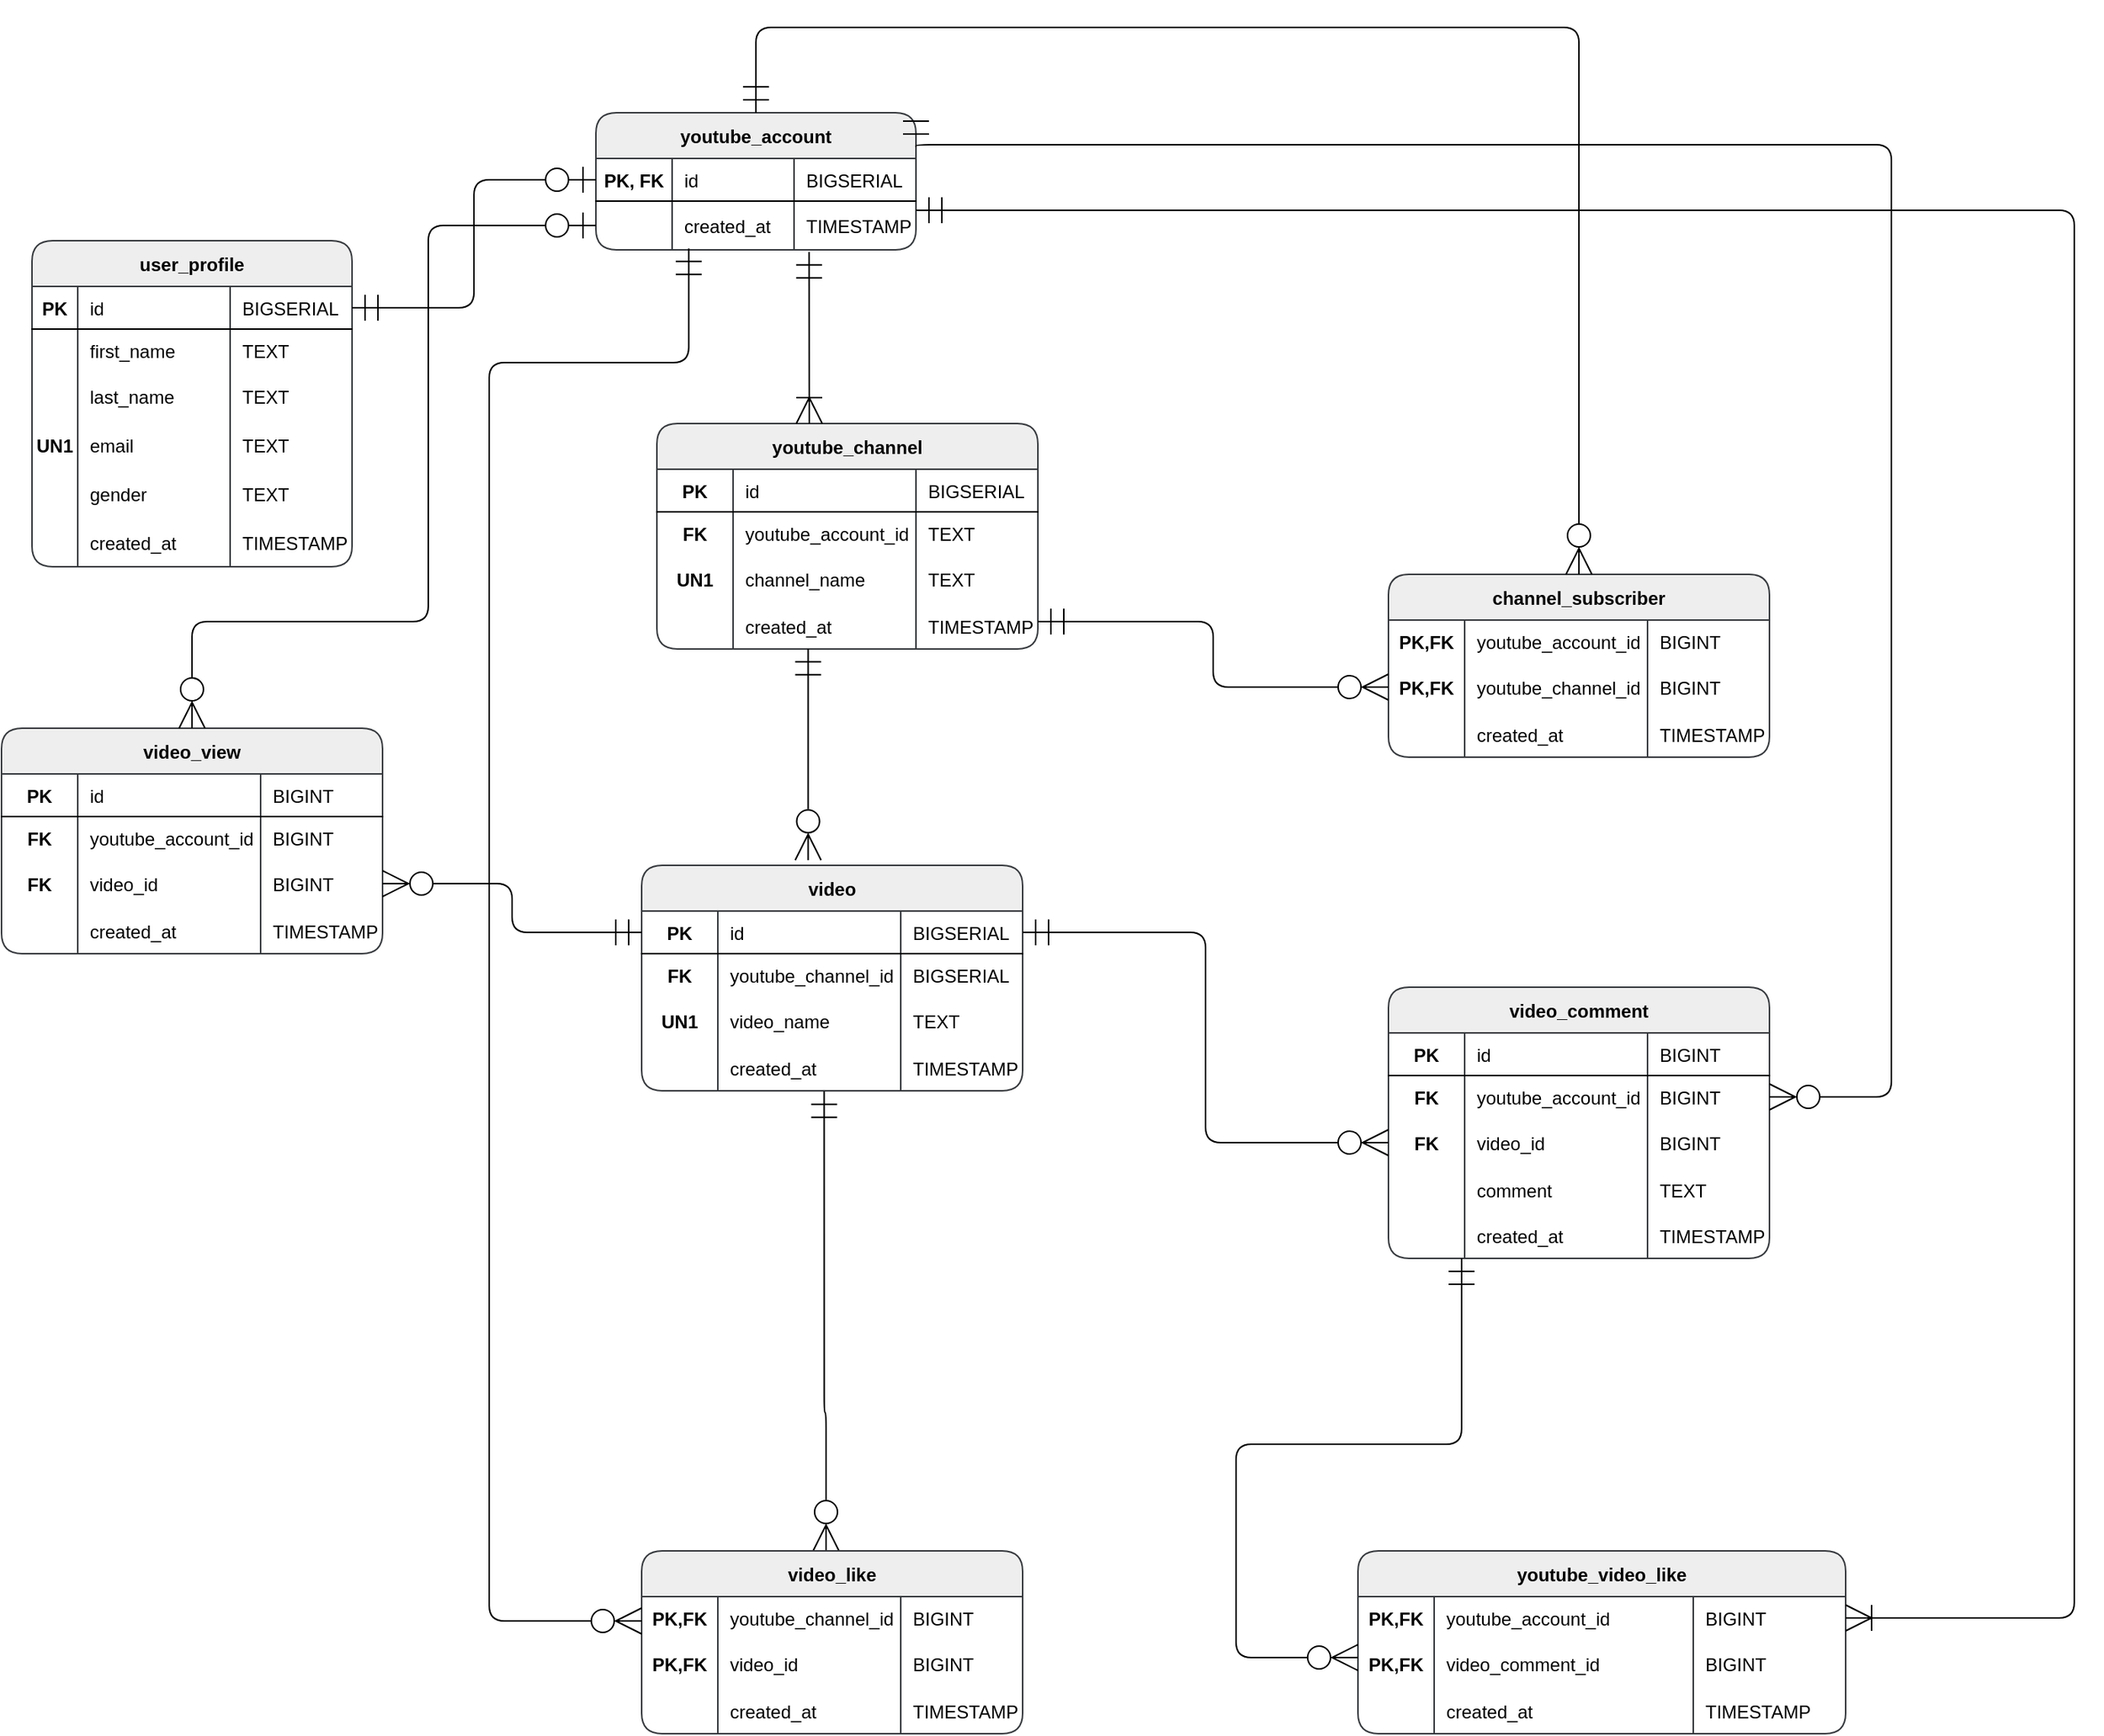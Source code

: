 <mxfile version="20.5.3" type="github">
  <diagram id="-AhTFXiwVNk4hzFyMYtp" name="Page-1">
    <mxGraphModel dx="1020" dy="567" grid="0" gridSize="10" guides="1" tooltips="1" connect="1" arrows="1" fold="1" page="1" pageScale="1" pageWidth="2000" pageHeight="2000" math="0" shadow="0">
      <root>
        <mxCell id="0" />
        <mxCell id="1" parent="0" />
        <mxCell id="xQEpdQuimWYe1z7LgiUK-31" value="user_profile" style="shape=table;startSize=30;container=1;collapsible=1;childLayout=tableLayout;fixedRows=1;rowLines=0;fontStyle=1;align=center;resizeLast=1;fillColor=#eeeeee;strokeColor=#36393d;rounded=1;" parent="1" vertex="1">
          <mxGeometry x="60" y="270" width="210" height="214" as="geometry">
            <mxRectangle x="280" y="300" width="70" height="30" as="alternateBounds" />
          </mxGeometry>
        </mxCell>
        <mxCell id="xQEpdQuimWYe1z7LgiUK-32" value="" style="shape=tableRow;horizontal=0;startSize=0;swimlaneHead=0;swimlaneBody=0;fillColor=none;collapsible=0;dropTarget=0;points=[[0,0.5],[1,0.5]];portConstraint=eastwest;top=0;left=0;right=0;bottom=1;" parent="xQEpdQuimWYe1z7LgiUK-31" vertex="1">
          <mxGeometry y="30" width="210" height="28" as="geometry" />
        </mxCell>
        <mxCell id="xQEpdQuimWYe1z7LgiUK-33" value="PK" style="shape=partialRectangle;connectable=0;fillColor=none;top=0;left=0;bottom=0;right=0;fontStyle=1;overflow=hidden;" parent="xQEpdQuimWYe1z7LgiUK-32" vertex="1">
          <mxGeometry width="30" height="28" as="geometry">
            <mxRectangle width="30" height="28" as="alternateBounds" />
          </mxGeometry>
        </mxCell>
        <mxCell id="xQEpdQuimWYe1z7LgiUK-34" value="id" style="shape=partialRectangle;connectable=0;fillColor=none;top=0;left=0;bottom=0;right=0;align=left;spacingLeft=6;fontStyle=0;overflow=hidden;" parent="xQEpdQuimWYe1z7LgiUK-32" vertex="1">
          <mxGeometry x="30" width="100" height="28" as="geometry">
            <mxRectangle width="100" height="28" as="alternateBounds" />
          </mxGeometry>
        </mxCell>
        <mxCell id="xQEpdQuimWYe1z7LgiUK-35" value="BIGSERIAL" style="shape=partialRectangle;connectable=0;fillColor=none;top=0;left=0;bottom=0;right=0;align=left;spacingLeft=6;fontStyle=0;overflow=hidden;" parent="xQEpdQuimWYe1z7LgiUK-32" vertex="1">
          <mxGeometry x="130" width="80" height="28" as="geometry">
            <mxRectangle width="80" height="28" as="alternateBounds" />
          </mxGeometry>
        </mxCell>
        <mxCell id="xQEpdQuimWYe1z7LgiUK-36" value="" style="shape=tableRow;horizontal=0;startSize=0;swimlaneHead=0;swimlaneBody=0;fillColor=none;collapsible=0;dropTarget=0;points=[[0,0.5],[1,0.5]];portConstraint=eastwest;top=0;left=0;right=0;bottom=0;" parent="xQEpdQuimWYe1z7LgiUK-31" vertex="1">
          <mxGeometry y="58" width="210" height="28" as="geometry" />
        </mxCell>
        <mxCell id="xQEpdQuimWYe1z7LgiUK-37" value="" style="shape=partialRectangle;connectable=0;fillColor=none;top=0;left=0;bottom=0;right=0;editable=1;overflow=hidden;" parent="xQEpdQuimWYe1z7LgiUK-36" vertex="1">
          <mxGeometry width="30" height="28" as="geometry">
            <mxRectangle width="30" height="28" as="alternateBounds" />
          </mxGeometry>
        </mxCell>
        <mxCell id="xQEpdQuimWYe1z7LgiUK-38" value="first_name" style="shape=partialRectangle;connectable=0;fillColor=none;top=0;left=0;bottom=0;right=0;align=left;spacingLeft=6;overflow=hidden;" parent="xQEpdQuimWYe1z7LgiUK-36" vertex="1">
          <mxGeometry x="30" width="100" height="28" as="geometry">
            <mxRectangle width="100" height="28" as="alternateBounds" />
          </mxGeometry>
        </mxCell>
        <mxCell id="xQEpdQuimWYe1z7LgiUK-39" value="TEXT" style="shape=partialRectangle;connectable=0;fillColor=none;top=0;left=0;bottom=0;right=0;align=left;spacingLeft=6;overflow=hidden;" parent="xQEpdQuimWYe1z7LgiUK-36" vertex="1">
          <mxGeometry x="130" width="80" height="28" as="geometry">
            <mxRectangle width="80" height="28" as="alternateBounds" />
          </mxGeometry>
        </mxCell>
        <mxCell id="xQEpdQuimWYe1z7LgiUK-40" value="" style="shape=tableRow;horizontal=0;startSize=0;swimlaneHead=0;swimlaneBody=0;fillColor=none;collapsible=0;dropTarget=0;points=[[0,0.5],[1,0.5]];portConstraint=eastwest;top=0;left=0;right=0;bottom=0;" parent="xQEpdQuimWYe1z7LgiUK-31" vertex="1">
          <mxGeometry y="86" width="210" height="32" as="geometry" />
        </mxCell>
        <mxCell id="xQEpdQuimWYe1z7LgiUK-41" value="" style="shape=partialRectangle;connectable=0;fillColor=none;top=0;left=0;bottom=0;right=0;editable=1;overflow=hidden;" parent="xQEpdQuimWYe1z7LgiUK-40" vertex="1">
          <mxGeometry width="30" height="32" as="geometry">
            <mxRectangle width="30" height="32" as="alternateBounds" />
          </mxGeometry>
        </mxCell>
        <mxCell id="xQEpdQuimWYe1z7LgiUK-42" value="last_name" style="shape=partialRectangle;connectable=0;fillColor=none;top=0;left=0;bottom=0;right=0;align=left;spacingLeft=6;overflow=hidden;" parent="xQEpdQuimWYe1z7LgiUK-40" vertex="1">
          <mxGeometry x="30" width="100" height="32" as="geometry">
            <mxRectangle width="100" height="32" as="alternateBounds" />
          </mxGeometry>
        </mxCell>
        <mxCell id="xQEpdQuimWYe1z7LgiUK-43" value="TEXT" style="shape=partialRectangle;connectable=0;fillColor=none;top=0;left=0;bottom=0;right=0;align=left;spacingLeft=6;overflow=hidden;" parent="xQEpdQuimWYe1z7LgiUK-40" vertex="1">
          <mxGeometry x="130" width="80" height="32" as="geometry">
            <mxRectangle width="80" height="32" as="alternateBounds" />
          </mxGeometry>
        </mxCell>
        <mxCell id="xQEpdQuimWYe1z7LgiUK-52" style="shape=tableRow;horizontal=0;startSize=0;swimlaneHead=0;swimlaneBody=0;fillColor=none;collapsible=0;dropTarget=0;points=[[0,0.5],[1,0.5]];portConstraint=eastwest;top=0;left=0;right=0;bottom=0;" parent="xQEpdQuimWYe1z7LgiUK-31" vertex="1">
          <mxGeometry y="118" width="210" height="32" as="geometry" />
        </mxCell>
        <mxCell id="xQEpdQuimWYe1z7LgiUK-53" value="UN1" style="shape=partialRectangle;connectable=0;fillColor=none;top=0;left=0;bottom=0;right=0;editable=1;overflow=hidden;fontStyle=1" parent="xQEpdQuimWYe1z7LgiUK-52" vertex="1">
          <mxGeometry width="30" height="32" as="geometry">
            <mxRectangle width="30" height="32" as="alternateBounds" />
          </mxGeometry>
        </mxCell>
        <mxCell id="xQEpdQuimWYe1z7LgiUK-54" value="email" style="shape=partialRectangle;connectable=0;fillColor=none;top=0;left=0;bottom=0;right=0;align=left;spacingLeft=6;overflow=hidden;" parent="xQEpdQuimWYe1z7LgiUK-52" vertex="1">
          <mxGeometry x="30" width="100" height="32" as="geometry">
            <mxRectangle width="100" height="32" as="alternateBounds" />
          </mxGeometry>
        </mxCell>
        <mxCell id="xQEpdQuimWYe1z7LgiUK-55" value="TEXT" style="shape=partialRectangle;connectable=0;fillColor=none;top=0;left=0;bottom=0;right=0;align=left;spacingLeft=6;overflow=hidden;" parent="xQEpdQuimWYe1z7LgiUK-52" vertex="1">
          <mxGeometry x="130" width="80" height="32" as="geometry">
            <mxRectangle width="80" height="32" as="alternateBounds" />
          </mxGeometry>
        </mxCell>
        <mxCell id="xQEpdQuimWYe1z7LgiUK-56" style="shape=tableRow;horizontal=0;startSize=0;swimlaneHead=0;swimlaneBody=0;fillColor=none;collapsible=0;dropTarget=0;points=[[0,0.5],[1,0.5]];portConstraint=eastwest;top=0;left=0;right=0;bottom=0;" parent="xQEpdQuimWYe1z7LgiUK-31" vertex="1">
          <mxGeometry y="150" width="210" height="32" as="geometry" />
        </mxCell>
        <mxCell id="xQEpdQuimWYe1z7LgiUK-57" style="shape=partialRectangle;connectable=0;fillColor=none;top=0;left=0;bottom=0;right=0;editable=1;overflow=hidden;fontStyle=1" parent="xQEpdQuimWYe1z7LgiUK-56" vertex="1">
          <mxGeometry width="30" height="32" as="geometry">
            <mxRectangle width="30" height="32" as="alternateBounds" />
          </mxGeometry>
        </mxCell>
        <mxCell id="xQEpdQuimWYe1z7LgiUK-58" value="gender" style="shape=partialRectangle;connectable=0;fillColor=none;top=0;left=0;bottom=0;right=0;align=left;spacingLeft=6;overflow=hidden;" parent="xQEpdQuimWYe1z7LgiUK-56" vertex="1">
          <mxGeometry x="30" width="100" height="32" as="geometry">
            <mxRectangle width="100" height="32" as="alternateBounds" />
          </mxGeometry>
        </mxCell>
        <mxCell id="xQEpdQuimWYe1z7LgiUK-59" value="TEXT" style="shape=partialRectangle;connectable=0;fillColor=none;top=0;left=0;bottom=0;right=0;align=left;spacingLeft=6;overflow=hidden;" parent="xQEpdQuimWYe1z7LgiUK-56" vertex="1">
          <mxGeometry x="130" width="80" height="32" as="geometry">
            <mxRectangle width="80" height="32" as="alternateBounds" />
          </mxGeometry>
        </mxCell>
        <mxCell id="xQEpdQuimWYe1z7LgiUK-60" style="shape=tableRow;horizontal=0;startSize=0;swimlaneHead=0;swimlaneBody=0;fillColor=none;collapsible=0;dropTarget=0;points=[[0,0.5],[1,0.5]];portConstraint=eastwest;top=0;left=0;right=0;bottom=0;" parent="xQEpdQuimWYe1z7LgiUK-31" vertex="1">
          <mxGeometry y="182" width="210" height="32" as="geometry" />
        </mxCell>
        <mxCell id="xQEpdQuimWYe1z7LgiUK-61" style="shape=partialRectangle;connectable=0;fillColor=none;top=0;left=0;bottom=0;right=0;editable=1;overflow=hidden;fontStyle=1" parent="xQEpdQuimWYe1z7LgiUK-60" vertex="1">
          <mxGeometry width="30" height="32" as="geometry">
            <mxRectangle width="30" height="32" as="alternateBounds" />
          </mxGeometry>
        </mxCell>
        <mxCell id="xQEpdQuimWYe1z7LgiUK-62" value="created_at" style="shape=partialRectangle;connectable=0;fillColor=none;top=0;left=0;bottom=0;right=0;align=left;spacingLeft=6;overflow=hidden;" parent="xQEpdQuimWYe1z7LgiUK-60" vertex="1">
          <mxGeometry x="30" width="100" height="32" as="geometry">
            <mxRectangle width="100" height="32" as="alternateBounds" />
          </mxGeometry>
        </mxCell>
        <mxCell id="xQEpdQuimWYe1z7LgiUK-63" value="TIMESTAMP" style="shape=partialRectangle;connectable=0;fillColor=none;top=0;left=0;bottom=0;right=0;align=left;spacingLeft=6;overflow=hidden;" parent="xQEpdQuimWYe1z7LgiUK-60" vertex="1">
          <mxGeometry x="130" width="80" height="32" as="geometry">
            <mxRectangle width="80" height="32" as="alternateBounds" />
          </mxGeometry>
        </mxCell>
        <mxCell id="xQEpdQuimWYe1z7LgiUK-89" value="youtube_account" style="shape=table;startSize=30;container=1;collapsible=1;childLayout=tableLayout;fixedRows=1;rowLines=0;fontStyle=1;align=center;resizeLast=1;fillColor=#eeeeee;strokeColor=#36393d;rounded=1;" parent="1" vertex="1">
          <mxGeometry x="430" y="186" width="210" height="90" as="geometry">
            <mxRectangle x="280" y="300" width="70" height="30" as="alternateBounds" />
          </mxGeometry>
        </mxCell>
        <mxCell id="xQEpdQuimWYe1z7LgiUK-90" value="" style="shape=tableRow;horizontal=0;startSize=0;swimlaneHead=0;swimlaneBody=0;fillColor=none;collapsible=0;dropTarget=0;points=[[0,0.5],[1,0.5]];portConstraint=eastwest;top=0;left=0;right=0;bottom=1;" parent="xQEpdQuimWYe1z7LgiUK-89" vertex="1">
          <mxGeometry y="30" width="210" height="28" as="geometry" />
        </mxCell>
        <mxCell id="xQEpdQuimWYe1z7LgiUK-91" value="PK, FK" style="shape=partialRectangle;connectable=0;fillColor=none;top=0;left=0;bottom=0;right=0;fontStyle=1;overflow=hidden;" parent="xQEpdQuimWYe1z7LgiUK-90" vertex="1">
          <mxGeometry width="50" height="28" as="geometry">
            <mxRectangle width="50" height="28" as="alternateBounds" />
          </mxGeometry>
        </mxCell>
        <mxCell id="xQEpdQuimWYe1z7LgiUK-92" value="id" style="shape=partialRectangle;connectable=0;fillColor=none;top=0;left=0;bottom=0;right=0;align=left;spacingLeft=6;fontStyle=0;overflow=hidden;" parent="xQEpdQuimWYe1z7LgiUK-90" vertex="1">
          <mxGeometry x="50" width="80" height="28" as="geometry">
            <mxRectangle width="80" height="28" as="alternateBounds" />
          </mxGeometry>
        </mxCell>
        <mxCell id="xQEpdQuimWYe1z7LgiUK-93" value="BIGSERIAL" style="shape=partialRectangle;connectable=0;fillColor=none;top=0;left=0;bottom=0;right=0;align=left;spacingLeft=6;fontStyle=0;overflow=hidden;" parent="xQEpdQuimWYe1z7LgiUK-90" vertex="1">
          <mxGeometry x="130" width="80" height="28" as="geometry">
            <mxRectangle width="80" height="28" as="alternateBounds" />
          </mxGeometry>
        </mxCell>
        <mxCell id="xQEpdQuimWYe1z7LgiUK-110" style="shape=tableRow;horizontal=0;startSize=0;swimlaneHead=0;swimlaneBody=0;fillColor=none;collapsible=0;dropTarget=0;points=[[0,0.5],[1,0.5]];portConstraint=eastwest;top=0;left=0;right=0;bottom=0;" parent="xQEpdQuimWYe1z7LgiUK-89" vertex="1">
          <mxGeometry y="58" width="210" height="32" as="geometry" />
        </mxCell>
        <mxCell id="xQEpdQuimWYe1z7LgiUK-111" style="shape=partialRectangle;connectable=0;fillColor=none;top=0;left=0;bottom=0;right=0;editable=1;overflow=hidden;fontStyle=1" parent="xQEpdQuimWYe1z7LgiUK-110" vertex="1">
          <mxGeometry width="50" height="32" as="geometry">
            <mxRectangle width="50" height="32" as="alternateBounds" />
          </mxGeometry>
        </mxCell>
        <mxCell id="xQEpdQuimWYe1z7LgiUK-112" value="created_at" style="shape=partialRectangle;connectable=0;fillColor=none;top=0;left=0;bottom=0;right=0;align=left;spacingLeft=6;overflow=hidden;" parent="xQEpdQuimWYe1z7LgiUK-110" vertex="1">
          <mxGeometry x="50" width="80" height="32" as="geometry">
            <mxRectangle width="80" height="32" as="alternateBounds" />
          </mxGeometry>
        </mxCell>
        <mxCell id="xQEpdQuimWYe1z7LgiUK-113" value="TIMESTAMP" style="shape=partialRectangle;connectable=0;fillColor=none;top=0;left=0;bottom=0;right=0;align=left;spacingLeft=6;overflow=hidden;" parent="xQEpdQuimWYe1z7LgiUK-110" vertex="1">
          <mxGeometry x="130" width="80" height="32" as="geometry">
            <mxRectangle width="80" height="32" as="alternateBounds" />
          </mxGeometry>
        </mxCell>
        <mxCell id="xQEpdQuimWYe1z7LgiUK-115" value="" style="edgeStyle=elbowEdgeStyle;fontSize=12;html=1;endArrow=ERzeroToOne;startArrow=ERmandOne;exitX=1;exitY=0.5;exitDx=0;exitDy=0;entryX=0;entryY=0.5;entryDx=0;entryDy=0;strokeWidth=1;rounded=1;endSize=15;startSize=15;" parent="1" source="xQEpdQuimWYe1z7LgiUK-32" target="xQEpdQuimWYe1z7LgiUK-90" edge="1">
          <mxGeometry width="100" height="100" relative="1" as="geometry">
            <mxPoint x="370" y="470" as="sourcePoint" />
            <mxPoint x="470" y="370" as="targetPoint" />
          </mxGeometry>
        </mxCell>
        <mxCell id="xQEpdQuimWYe1z7LgiUK-116" value="youtube_channel" style="shape=table;startSize=30;container=1;collapsible=1;childLayout=tableLayout;fixedRows=1;rowLines=0;fontStyle=1;align=center;resizeLast=1;fillColor=#eeeeee;strokeColor=#36393d;rounded=1;" parent="1" vertex="1">
          <mxGeometry x="470" y="390" width="250" height="148" as="geometry">
            <mxRectangle x="280" y="300" width="70" height="30" as="alternateBounds" />
          </mxGeometry>
        </mxCell>
        <mxCell id="xQEpdQuimWYe1z7LgiUK-117" value="" style="shape=tableRow;horizontal=0;startSize=0;swimlaneHead=0;swimlaneBody=0;fillColor=none;collapsible=0;dropTarget=0;points=[[0,0.5],[1,0.5]];portConstraint=eastwest;top=0;left=0;right=0;bottom=1;" parent="xQEpdQuimWYe1z7LgiUK-116" vertex="1">
          <mxGeometry y="30" width="250" height="28" as="geometry" />
        </mxCell>
        <mxCell id="xQEpdQuimWYe1z7LgiUK-118" value="PK" style="shape=partialRectangle;connectable=0;fillColor=none;top=0;left=0;bottom=0;right=0;fontStyle=1;overflow=hidden;" parent="xQEpdQuimWYe1z7LgiUK-117" vertex="1">
          <mxGeometry width="50" height="28" as="geometry">
            <mxRectangle width="50" height="28" as="alternateBounds" />
          </mxGeometry>
        </mxCell>
        <mxCell id="xQEpdQuimWYe1z7LgiUK-119" value="id" style="shape=partialRectangle;connectable=0;fillColor=none;top=0;left=0;bottom=0;right=0;align=left;spacingLeft=6;fontStyle=0;overflow=hidden;" parent="xQEpdQuimWYe1z7LgiUK-117" vertex="1">
          <mxGeometry x="50" width="120" height="28" as="geometry">
            <mxRectangle width="120" height="28" as="alternateBounds" />
          </mxGeometry>
        </mxCell>
        <mxCell id="xQEpdQuimWYe1z7LgiUK-120" value="BIGSERIAL" style="shape=partialRectangle;connectable=0;fillColor=none;top=0;left=0;bottom=0;right=0;align=left;spacingLeft=6;fontStyle=0;overflow=hidden;" parent="xQEpdQuimWYe1z7LgiUK-117" vertex="1">
          <mxGeometry x="170" width="80" height="28" as="geometry">
            <mxRectangle width="80" height="28" as="alternateBounds" />
          </mxGeometry>
        </mxCell>
        <mxCell id="xQEpdQuimWYe1z7LgiUK-121" value="" style="shape=tableRow;horizontal=0;startSize=0;swimlaneHead=0;swimlaneBody=0;fillColor=none;collapsible=0;dropTarget=0;points=[[0,0.5],[1,0.5]];portConstraint=eastwest;top=0;left=0;right=0;bottom=0;" parent="xQEpdQuimWYe1z7LgiUK-116" vertex="1">
          <mxGeometry y="58" width="250" height="28" as="geometry" />
        </mxCell>
        <mxCell id="xQEpdQuimWYe1z7LgiUK-122" value="FK" style="shape=partialRectangle;connectable=0;fillColor=none;top=0;left=0;bottom=0;right=0;editable=1;overflow=hidden;fontStyle=1" parent="xQEpdQuimWYe1z7LgiUK-121" vertex="1">
          <mxGeometry width="50" height="28" as="geometry">
            <mxRectangle width="50" height="28" as="alternateBounds" />
          </mxGeometry>
        </mxCell>
        <mxCell id="xQEpdQuimWYe1z7LgiUK-123" value="youtube_account_id" style="shape=partialRectangle;connectable=0;fillColor=none;top=0;left=0;bottom=0;right=0;align=left;spacingLeft=6;overflow=hidden;" parent="xQEpdQuimWYe1z7LgiUK-121" vertex="1">
          <mxGeometry x="50" width="120" height="28" as="geometry">
            <mxRectangle width="120" height="28" as="alternateBounds" />
          </mxGeometry>
        </mxCell>
        <mxCell id="xQEpdQuimWYe1z7LgiUK-124" value="TEXT" style="shape=partialRectangle;connectable=0;fillColor=none;top=0;left=0;bottom=0;right=0;align=left;spacingLeft=6;overflow=hidden;" parent="xQEpdQuimWYe1z7LgiUK-121" vertex="1">
          <mxGeometry x="170" width="80" height="28" as="geometry">
            <mxRectangle width="80" height="28" as="alternateBounds" />
          </mxGeometry>
        </mxCell>
        <mxCell id="xQEpdQuimWYe1z7LgiUK-125" value="" style="shape=tableRow;horizontal=0;startSize=0;swimlaneHead=0;swimlaneBody=0;fillColor=none;collapsible=0;dropTarget=0;points=[[0,0.5],[1,0.5]];portConstraint=eastwest;top=0;left=0;right=0;bottom=0;" parent="xQEpdQuimWYe1z7LgiUK-116" vertex="1">
          <mxGeometry y="86" width="250" height="32" as="geometry" />
        </mxCell>
        <mxCell id="xQEpdQuimWYe1z7LgiUK-126" value="UN1" style="shape=partialRectangle;connectable=0;fillColor=none;top=0;left=0;bottom=0;right=0;editable=1;overflow=hidden;fontStyle=1" parent="xQEpdQuimWYe1z7LgiUK-125" vertex="1">
          <mxGeometry width="50" height="32" as="geometry">
            <mxRectangle width="50" height="32" as="alternateBounds" />
          </mxGeometry>
        </mxCell>
        <mxCell id="xQEpdQuimWYe1z7LgiUK-127" value="channel_name" style="shape=partialRectangle;connectable=0;fillColor=none;top=0;left=0;bottom=0;right=0;align=left;spacingLeft=6;overflow=hidden;" parent="xQEpdQuimWYe1z7LgiUK-125" vertex="1">
          <mxGeometry x="50" width="120" height="32" as="geometry">
            <mxRectangle width="120" height="32" as="alternateBounds" />
          </mxGeometry>
        </mxCell>
        <mxCell id="xQEpdQuimWYe1z7LgiUK-128" value="TEXT" style="shape=partialRectangle;connectable=0;fillColor=none;top=0;left=0;bottom=0;right=0;align=left;spacingLeft=6;overflow=hidden;" parent="xQEpdQuimWYe1z7LgiUK-125" vertex="1">
          <mxGeometry x="170" width="80" height="32" as="geometry">
            <mxRectangle width="80" height="32" as="alternateBounds" />
          </mxGeometry>
        </mxCell>
        <mxCell id="xQEpdQuimWYe1z7LgiUK-129" style="shape=tableRow;horizontal=0;startSize=0;swimlaneHead=0;swimlaneBody=0;fillColor=none;collapsible=0;dropTarget=0;points=[[0,0.5],[1,0.5]];portConstraint=eastwest;top=0;left=0;right=0;bottom=0;" parent="xQEpdQuimWYe1z7LgiUK-116" vertex="1">
          <mxGeometry y="118" width="250" height="30" as="geometry" />
        </mxCell>
        <mxCell id="xQEpdQuimWYe1z7LgiUK-130" value="" style="shape=partialRectangle;connectable=0;fillColor=none;top=0;left=0;bottom=0;right=0;editable=1;overflow=hidden;fontStyle=1" parent="xQEpdQuimWYe1z7LgiUK-129" vertex="1">
          <mxGeometry width="50" height="30" as="geometry">
            <mxRectangle width="50" height="30" as="alternateBounds" />
          </mxGeometry>
        </mxCell>
        <mxCell id="xQEpdQuimWYe1z7LgiUK-131" value="created_at" style="shape=partialRectangle;connectable=0;fillColor=none;top=0;left=0;bottom=0;right=0;align=left;spacingLeft=6;overflow=hidden;" parent="xQEpdQuimWYe1z7LgiUK-129" vertex="1">
          <mxGeometry x="50" width="120" height="30" as="geometry">
            <mxRectangle width="120" height="30" as="alternateBounds" />
          </mxGeometry>
        </mxCell>
        <mxCell id="xQEpdQuimWYe1z7LgiUK-132" value="TIMESTAMP" style="shape=partialRectangle;connectable=0;fillColor=none;top=0;left=0;bottom=0;right=0;align=left;spacingLeft=6;overflow=hidden;" parent="xQEpdQuimWYe1z7LgiUK-129" vertex="1">
          <mxGeometry x="170" width="80" height="30" as="geometry">
            <mxRectangle width="80" height="30" as="alternateBounds" />
          </mxGeometry>
        </mxCell>
        <mxCell id="xQEpdQuimWYe1z7LgiUK-166" value="" style="edgeStyle=orthogonalEdgeStyle;fontSize=12;html=1;endArrow=ERoneToMany;startArrow=ERmandOne;rounded=1;startSize=15;endSize=15;strokeWidth=1;exitX=0.666;exitY=1.044;exitDx=0;exitDy=0;exitPerimeter=0;entryX=0.4;entryY=0;entryDx=0;entryDy=0;entryPerimeter=0;" parent="1" source="xQEpdQuimWYe1z7LgiUK-110" target="xQEpdQuimWYe1z7LgiUK-116" edge="1">
          <mxGeometry width="100" height="100" relative="1" as="geometry">
            <mxPoint x="570" y="280" as="sourcePoint" />
            <mxPoint x="610" y="360" as="targetPoint" />
            <Array as="points">
              <mxPoint x="570" y="310" />
              <mxPoint x="570" y="310" />
            </Array>
          </mxGeometry>
        </mxCell>
        <mxCell id="xQEpdQuimWYe1z7LgiUK-167" value="channel_subscriber" style="shape=table;startSize=30;container=1;collapsible=1;childLayout=tableLayout;fixedRows=1;rowLines=0;fontStyle=1;align=center;resizeLast=1;fillColor=#eeeeee;strokeColor=#36393D;rounded=1;" parent="1" vertex="1">
          <mxGeometry x="950" y="489" width="250" height="120" as="geometry">
            <mxRectangle x="280" y="300" width="70" height="30" as="alternateBounds" />
          </mxGeometry>
        </mxCell>
        <mxCell id="xQEpdQuimWYe1z7LgiUK-172" value="" style="shape=tableRow;horizontal=0;startSize=0;swimlaneHead=0;swimlaneBody=0;fillColor=none;collapsible=0;dropTarget=0;points=[[0,0.5],[1,0.5]];portConstraint=eastwest;top=0;left=0;right=0;bottom=0;" parent="xQEpdQuimWYe1z7LgiUK-167" vertex="1">
          <mxGeometry y="30" width="250" height="28" as="geometry" />
        </mxCell>
        <mxCell id="xQEpdQuimWYe1z7LgiUK-173" value="PK,FK" style="shape=partialRectangle;connectable=0;fillColor=none;top=0;left=0;bottom=0;right=0;editable=1;overflow=hidden;fontStyle=1" parent="xQEpdQuimWYe1z7LgiUK-172" vertex="1">
          <mxGeometry width="50" height="28" as="geometry">
            <mxRectangle width="50" height="28" as="alternateBounds" />
          </mxGeometry>
        </mxCell>
        <mxCell id="xQEpdQuimWYe1z7LgiUK-174" value="youtube_account_id" style="shape=partialRectangle;connectable=0;fillColor=none;top=0;left=0;bottom=0;right=0;align=left;spacingLeft=6;overflow=hidden;" parent="xQEpdQuimWYe1z7LgiUK-172" vertex="1">
          <mxGeometry x="50" width="120" height="28" as="geometry">
            <mxRectangle width="120" height="28" as="alternateBounds" />
          </mxGeometry>
        </mxCell>
        <mxCell id="xQEpdQuimWYe1z7LgiUK-175" value="BIGINT" style="shape=partialRectangle;connectable=0;fillColor=none;top=0;left=0;bottom=0;right=0;align=left;spacingLeft=6;overflow=hidden;" parent="xQEpdQuimWYe1z7LgiUK-172" vertex="1">
          <mxGeometry x="170" width="80" height="28" as="geometry">
            <mxRectangle width="80" height="28" as="alternateBounds" />
          </mxGeometry>
        </mxCell>
        <mxCell id="xQEpdQuimWYe1z7LgiUK-176" value="" style="shape=tableRow;horizontal=0;startSize=0;swimlaneHead=0;swimlaneBody=0;fillColor=none;collapsible=0;dropTarget=0;points=[[0,0.5],[1,0.5]];portConstraint=eastwest;top=0;left=0;right=0;bottom=0;" parent="xQEpdQuimWYe1z7LgiUK-167" vertex="1">
          <mxGeometry y="58" width="250" height="32" as="geometry" />
        </mxCell>
        <mxCell id="xQEpdQuimWYe1z7LgiUK-177" value="PK,FK" style="shape=partialRectangle;connectable=0;fillColor=none;top=0;left=0;bottom=0;right=0;editable=1;overflow=hidden;fontStyle=1" parent="xQEpdQuimWYe1z7LgiUK-176" vertex="1">
          <mxGeometry width="50" height="32" as="geometry">
            <mxRectangle width="50" height="32" as="alternateBounds" />
          </mxGeometry>
        </mxCell>
        <mxCell id="xQEpdQuimWYe1z7LgiUK-178" value="youtube_channel_id" style="shape=partialRectangle;connectable=0;fillColor=none;top=0;left=0;bottom=0;right=0;align=left;spacingLeft=6;overflow=hidden;" parent="xQEpdQuimWYe1z7LgiUK-176" vertex="1">
          <mxGeometry x="50" width="120" height="32" as="geometry">
            <mxRectangle width="120" height="32" as="alternateBounds" />
          </mxGeometry>
        </mxCell>
        <mxCell id="xQEpdQuimWYe1z7LgiUK-179" value="BIGINT" style="shape=partialRectangle;connectable=0;fillColor=none;top=0;left=0;bottom=0;right=0;align=left;spacingLeft=6;overflow=hidden;" parent="xQEpdQuimWYe1z7LgiUK-176" vertex="1">
          <mxGeometry x="170" width="80" height="32" as="geometry">
            <mxRectangle width="80" height="32" as="alternateBounds" />
          </mxGeometry>
        </mxCell>
        <mxCell id="xQEpdQuimWYe1z7LgiUK-180" style="shape=tableRow;horizontal=0;startSize=0;swimlaneHead=0;swimlaneBody=0;fillColor=none;collapsible=0;dropTarget=0;points=[[0,0.5],[1,0.5]];portConstraint=eastwest;top=0;left=0;right=0;bottom=0;" parent="xQEpdQuimWYe1z7LgiUK-167" vertex="1">
          <mxGeometry y="90" width="250" height="30" as="geometry" />
        </mxCell>
        <mxCell id="xQEpdQuimWYe1z7LgiUK-181" value="" style="shape=partialRectangle;connectable=0;fillColor=none;top=0;left=0;bottom=0;right=0;editable=1;overflow=hidden;fontStyle=1" parent="xQEpdQuimWYe1z7LgiUK-180" vertex="1">
          <mxGeometry width="50" height="30" as="geometry">
            <mxRectangle width="50" height="30" as="alternateBounds" />
          </mxGeometry>
        </mxCell>
        <mxCell id="xQEpdQuimWYe1z7LgiUK-182" value="created_at" style="shape=partialRectangle;connectable=0;fillColor=none;top=0;left=0;bottom=0;right=0;align=left;spacingLeft=6;overflow=hidden;" parent="xQEpdQuimWYe1z7LgiUK-180" vertex="1">
          <mxGeometry x="50" width="120" height="30" as="geometry">
            <mxRectangle width="120" height="30" as="alternateBounds" />
          </mxGeometry>
        </mxCell>
        <mxCell id="xQEpdQuimWYe1z7LgiUK-183" value="TIMESTAMP" style="shape=partialRectangle;connectable=0;fillColor=none;top=0;left=0;bottom=0;right=0;align=left;spacingLeft=6;overflow=hidden;" parent="xQEpdQuimWYe1z7LgiUK-180" vertex="1">
          <mxGeometry x="170" width="80" height="30" as="geometry">
            <mxRectangle width="80" height="30" as="alternateBounds" />
          </mxGeometry>
        </mxCell>
        <mxCell id="xQEpdQuimWYe1z7LgiUK-184" value="" style="edgeStyle=elbowEdgeStyle;fontSize=12;html=1;endArrow=ERzeroToMany;startArrow=ERmandOne;rounded=1;startSize=15;endSize=15;strokeWidth=1;strokeColor=default;flowAnimation=0;noJump=0;deletable=1;cloneable=1;movable=1;metaEdit=0;snapToPoint=0;exitX=0.5;exitY=0;exitDx=0;exitDy=0;endFill=0;" parent="1" source="xQEpdQuimWYe1z7LgiUK-89" target="xQEpdQuimWYe1z7LgiUK-167" edge="1">
          <mxGeometry width="100" height="100" relative="1" as="geometry">
            <mxPoint x="580" y="120" as="sourcePoint" />
            <mxPoint x="1260" y="430" as="targetPoint" />
            <Array as="points">
              <mxPoint x="680" y="130" />
              <mxPoint x="1060" y="300" />
            </Array>
          </mxGeometry>
        </mxCell>
        <mxCell id="xQEpdQuimWYe1z7LgiUK-186" value="" style="edgeStyle=elbowEdgeStyle;fontSize=12;html=1;endArrow=ERzeroToMany;startArrow=ERmandOne;rounded=1;startSize=15;endSize=15;strokeColor=default;strokeWidth=1;entryX=0;entryY=0.5;entryDx=0;entryDy=0;startFill=0;endFill=0;" parent="1" target="xQEpdQuimWYe1z7LgiUK-176" edge="1">
          <mxGeometry width="100" height="100" relative="1" as="geometry">
            <mxPoint x="720" y="520" as="sourcePoint" />
            <mxPoint x="920" y="620" as="targetPoint" />
          </mxGeometry>
        </mxCell>
        <mxCell id="E6eJDUrzSVMhKCiF-ykW-1" value="video" style="shape=table;startSize=30;container=1;collapsible=1;childLayout=tableLayout;fixedRows=1;rowLines=0;fontStyle=1;align=center;resizeLast=1;fillColor=#eeeeee;strokeColor=#36393d;rounded=1;" parent="1" vertex="1">
          <mxGeometry x="460" y="680" width="250" height="148" as="geometry">
            <mxRectangle x="280" y="300" width="70" height="30" as="alternateBounds" />
          </mxGeometry>
        </mxCell>
        <mxCell id="E6eJDUrzSVMhKCiF-ykW-2" value="" style="shape=tableRow;horizontal=0;startSize=0;swimlaneHead=0;swimlaneBody=0;fillColor=none;collapsible=0;dropTarget=0;points=[[0,0.5],[1,0.5]];portConstraint=eastwest;top=0;left=0;right=0;bottom=1;" parent="E6eJDUrzSVMhKCiF-ykW-1" vertex="1">
          <mxGeometry y="30" width="250" height="28" as="geometry" />
        </mxCell>
        <mxCell id="E6eJDUrzSVMhKCiF-ykW-3" value="PK" style="shape=partialRectangle;connectable=0;fillColor=none;top=0;left=0;bottom=0;right=0;fontStyle=1;overflow=hidden;" parent="E6eJDUrzSVMhKCiF-ykW-2" vertex="1">
          <mxGeometry width="50" height="28" as="geometry">
            <mxRectangle width="50" height="28" as="alternateBounds" />
          </mxGeometry>
        </mxCell>
        <mxCell id="E6eJDUrzSVMhKCiF-ykW-4" value="id" style="shape=partialRectangle;connectable=0;fillColor=none;top=0;left=0;bottom=0;right=0;align=left;spacingLeft=6;fontStyle=0;overflow=hidden;" parent="E6eJDUrzSVMhKCiF-ykW-2" vertex="1">
          <mxGeometry x="50" width="120" height="28" as="geometry">
            <mxRectangle width="120" height="28" as="alternateBounds" />
          </mxGeometry>
        </mxCell>
        <mxCell id="E6eJDUrzSVMhKCiF-ykW-5" value="BIGSERIAL" style="shape=partialRectangle;connectable=0;fillColor=none;top=0;left=0;bottom=0;right=0;align=left;spacingLeft=6;fontStyle=0;overflow=hidden;" parent="E6eJDUrzSVMhKCiF-ykW-2" vertex="1">
          <mxGeometry x="170" width="80" height="28" as="geometry">
            <mxRectangle width="80" height="28" as="alternateBounds" />
          </mxGeometry>
        </mxCell>
        <mxCell id="E6eJDUrzSVMhKCiF-ykW-6" value="" style="shape=tableRow;horizontal=0;startSize=0;swimlaneHead=0;swimlaneBody=0;fillColor=none;collapsible=0;dropTarget=0;points=[[0,0.5],[1,0.5]];portConstraint=eastwest;top=0;left=0;right=0;bottom=0;" parent="E6eJDUrzSVMhKCiF-ykW-1" vertex="1">
          <mxGeometry y="58" width="250" height="28" as="geometry" />
        </mxCell>
        <mxCell id="E6eJDUrzSVMhKCiF-ykW-7" value="FK" style="shape=partialRectangle;connectable=0;fillColor=none;top=0;left=0;bottom=0;right=0;editable=1;overflow=hidden;fontStyle=1" parent="E6eJDUrzSVMhKCiF-ykW-6" vertex="1">
          <mxGeometry width="50" height="28" as="geometry">
            <mxRectangle width="50" height="28" as="alternateBounds" />
          </mxGeometry>
        </mxCell>
        <mxCell id="E6eJDUrzSVMhKCiF-ykW-8" value="youtube_channel_id" style="shape=partialRectangle;connectable=0;fillColor=none;top=0;left=0;bottom=0;right=0;align=left;spacingLeft=6;overflow=hidden;" parent="E6eJDUrzSVMhKCiF-ykW-6" vertex="1">
          <mxGeometry x="50" width="120" height="28" as="geometry">
            <mxRectangle width="120" height="28" as="alternateBounds" />
          </mxGeometry>
        </mxCell>
        <mxCell id="E6eJDUrzSVMhKCiF-ykW-9" value="BIGSERIAL" style="shape=partialRectangle;connectable=0;fillColor=none;top=0;left=0;bottom=0;right=0;align=left;spacingLeft=6;overflow=hidden;" parent="E6eJDUrzSVMhKCiF-ykW-6" vertex="1">
          <mxGeometry x="170" width="80" height="28" as="geometry">
            <mxRectangle width="80" height="28" as="alternateBounds" />
          </mxGeometry>
        </mxCell>
        <mxCell id="E6eJDUrzSVMhKCiF-ykW-10" value="" style="shape=tableRow;horizontal=0;startSize=0;swimlaneHead=0;swimlaneBody=0;fillColor=none;collapsible=0;dropTarget=0;points=[[0,0.5],[1,0.5]];portConstraint=eastwest;top=0;left=0;right=0;bottom=0;" parent="E6eJDUrzSVMhKCiF-ykW-1" vertex="1">
          <mxGeometry y="86" width="250" height="32" as="geometry" />
        </mxCell>
        <mxCell id="E6eJDUrzSVMhKCiF-ykW-11" value="UN1" style="shape=partialRectangle;connectable=0;fillColor=none;top=0;left=0;bottom=0;right=0;editable=1;overflow=hidden;fontStyle=1" parent="E6eJDUrzSVMhKCiF-ykW-10" vertex="1">
          <mxGeometry width="50" height="32" as="geometry">
            <mxRectangle width="50" height="32" as="alternateBounds" />
          </mxGeometry>
        </mxCell>
        <mxCell id="E6eJDUrzSVMhKCiF-ykW-12" value="video_name" style="shape=partialRectangle;connectable=0;fillColor=none;top=0;left=0;bottom=0;right=0;align=left;spacingLeft=6;overflow=hidden;" parent="E6eJDUrzSVMhKCiF-ykW-10" vertex="1">
          <mxGeometry x="50" width="120" height="32" as="geometry">
            <mxRectangle width="120" height="32" as="alternateBounds" />
          </mxGeometry>
        </mxCell>
        <mxCell id="E6eJDUrzSVMhKCiF-ykW-13" value="TEXT" style="shape=partialRectangle;connectable=0;fillColor=none;top=0;left=0;bottom=0;right=0;align=left;spacingLeft=6;overflow=hidden;" parent="E6eJDUrzSVMhKCiF-ykW-10" vertex="1">
          <mxGeometry x="170" width="80" height="32" as="geometry">
            <mxRectangle width="80" height="32" as="alternateBounds" />
          </mxGeometry>
        </mxCell>
        <mxCell id="E6eJDUrzSVMhKCiF-ykW-14" style="shape=tableRow;horizontal=0;startSize=0;swimlaneHead=0;swimlaneBody=0;fillColor=none;collapsible=0;dropTarget=0;points=[[0,0.5],[1,0.5]];portConstraint=eastwest;top=0;left=0;right=0;bottom=0;" parent="E6eJDUrzSVMhKCiF-ykW-1" vertex="1">
          <mxGeometry y="118" width="250" height="30" as="geometry" />
        </mxCell>
        <mxCell id="E6eJDUrzSVMhKCiF-ykW-15" value="" style="shape=partialRectangle;connectable=0;fillColor=none;top=0;left=0;bottom=0;right=0;editable=1;overflow=hidden;fontStyle=1" parent="E6eJDUrzSVMhKCiF-ykW-14" vertex="1">
          <mxGeometry width="50" height="30" as="geometry">
            <mxRectangle width="50" height="30" as="alternateBounds" />
          </mxGeometry>
        </mxCell>
        <mxCell id="E6eJDUrzSVMhKCiF-ykW-16" value="created_at" style="shape=partialRectangle;connectable=0;fillColor=none;top=0;left=0;bottom=0;right=0;align=left;spacingLeft=6;overflow=hidden;" parent="E6eJDUrzSVMhKCiF-ykW-14" vertex="1">
          <mxGeometry x="50" width="120" height="30" as="geometry">
            <mxRectangle width="120" height="30" as="alternateBounds" />
          </mxGeometry>
        </mxCell>
        <mxCell id="E6eJDUrzSVMhKCiF-ykW-17" value="TIMESTAMP" style="shape=partialRectangle;connectable=0;fillColor=none;top=0;left=0;bottom=0;right=0;align=left;spacingLeft=6;overflow=hidden;" parent="E6eJDUrzSVMhKCiF-ykW-14" vertex="1">
          <mxGeometry x="170" width="80" height="30" as="geometry">
            <mxRectangle width="80" height="30" as="alternateBounds" />
          </mxGeometry>
        </mxCell>
        <mxCell id="E6eJDUrzSVMhKCiF-ykW-19" value="video_view" style="shape=table;startSize=30;container=1;collapsible=1;childLayout=tableLayout;fixedRows=1;rowLines=0;fontStyle=1;align=center;resizeLast=1;fillColor=#eeeeee;strokeColor=#36393D;rounded=1;" parent="1" vertex="1">
          <mxGeometry x="40" y="590" width="250" height="148" as="geometry">
            <mxRectangle x="280" y="300" width="70" height="30" as="alternateBounds" />
          </mxGeometry>
        </mxCell>
        <mxCell id="E6eJDUrzSVMhKCiF-ykW-117" style="shape=tableRow;horizontal=0;startSize=0;swimlaneHead=0;swimlaneBody=0;fillColor=none;collapsible=0;dropTarget=0;points=[[0,0.5],[1,0.5]];portConstraint=eastwest;top=0;left=0;right=0;bottom=1;strokeColor=#000000;shadow=0;strokeWidth=1;perimeterSpacing=1;separatorColor=#000000;" parent="E6eJDUrzSVMhKCiF-ykW-19" vertex="1">
          <mxGeometry y="30" width="250" height="28" as="geometry" />
        </mxCell>
        <mxCell id="E6eJDUrzSVMhKCiF-ykW-118" value="PK" style="shape=partialRectangle;connectable=0;fillColor=none;top=0;left=0;bottom=0;right=0;editable=1;overflow=hidden;fontStyle=1" parent="E6eJDUrzSVMhKCiF-ykW-117" vertex="1">
          <mxGeometry width="50" height="28" as="geometry">
            <mxRectangle width="50" height="28" as="alternateBounds" />
          </mxGeometry>
        </mxCell>
        <mxCell id="E6eJDUrzSVMhKCiF-ykW-119" value="id" style="shape=partialRectangle;connectable=0;fillColor=none;top=0;left=0;bottom=0;right=0;align=left;spacingLeft=6;overflow=hidden;strokeColor=#000000;" parent="E6eJDUrzSVMhKCiF-ykW-117" vertex="1">
          <mxGeometry x="50" width="120" height="28" as="geometry">
            <mxRectangle width="120" height="28" as="alternateBounds" />
          </mxGeometry>
        </mxCell>
        <mxCell id="E6eJDUrzSVMhKCiF-ykW-120" value="BIGINT" style="shape=partialRectangle;connectable=0;fillColor=none;top=0;left=0;bottom=0;right=0;align=left;spacingLeft=6;overflow=hidden;" parent="E6eJDUrzSVMhKCiF-ykW-117" vertex="1">
          <mxGeometry x="170" width="80" height="28" as="geometry">
            <mxRectangle width="80" height="28" as="alternateBounds" />
          </mxGeometry>
        </mxCell>
        <mxCell id="E6eJDUrzSVMhKCiF-ykW-20" value="" style="shape=tableRow;horizontal=0;startSize=0;swimlaneHead=0;swimlaneBody=0;fillColor=none;collapsible=0;dropTarget=0;points=[[0,0.5],[1,0.5]];portConstraint=eastwest;top=0;left=0;right=0;bottom=0;" parent="E6eJDUrzSVMhKCiF-ykW-19" vertex="1">
          <mxGeometry y="58" width="250" height="28" as="geometry" />
        </mxCell>
        <mxCell id="E6eJDUrzSVMhKCiF-ykW-21" value="FK" style="shape=partialRectangle;connectable=0;fillColor=none;top=0;left=0;bottom=0;right=0;editable=1;overflow=hidden;fontStyle=1" parent="E6eJDUrzSVMhKCiF-ykW-20" vertex="1">
          <mxGeometry width="50" height="28" as="geometry">
            <mxRectangle width="50" height="28" as="alternateBounds" />
          </mxGeometry>
        </mxCell>
        <mxCell id="E6eJDUrzSVMhKCiF-ykW-22" value="youtube_account_id" style="shape=partialRectangle;connectable=0;fillColor=none;top=0;left=0;bottom=0;right=0;align=left;spacingLeft=6;overflow=hidden;" parent="E6eJDUrzSVMhKCiF-ykW-20" vertex="1">
          <mxGeometry x="50" width="120" height="28" as="geometry">
            <mxRectangle width="120" height="28" as="alternateBounds" />
          </mxGeometry>
        </mxCell>
        <mxCell id="E6eJDUrzSVMhKCiF-ykW-23" value="BIGINT" style="shape=partialRectangle;connectable=0;fillColor=none;top=0;left=0;bottom=0;right=0;align=left;spacingLeft=6;overflow=hidden;" parent="E6eJDUrzSVMhKCiF-ykW-20" vertex="1">
          <mxGeometry x="170" width="80" height="28" as="geometry">
            <mxRectangle width="80" height="28" as="alternateBounds" />
          </mxGeometry>
        </mxCell>
        <mxCell id="E6eJDUrzSVMhKCiF-ykW-24" value="" style="shape=tableRow;horizontal=0;startSize=0;swimlaneHead=0;swimlaneBody=0;fillColor=none;collapsible=0;dropTarget=0;points=[[0,0.5],[1,0.5]];portConstraint=eastwest;top=0;left=0;right=0;bottom=0;" parent="E6eJDUrzSVMhKCiF-ykW-19" vertex="1">
          <mxGeometry y="86" width="250" height="32" as="geometry" />
        </mxCell>
        <mxCell id="E6eJDUrzSVMhKCiF-ykW-25" value="FK" style="shape=partialRectangle;connectable=0;fillColor=none;top=0;left=0;bottom=0;right=0;editable=1;overflow=hidden;fontStyle=1" parent="E6eJDUrzSVMhKCiF-ykW-24" vertex="1">
          <mxGeometry width="50" height="32" as="geometry">
            <mxRectangle width="50" height="32" as="alternateBounds" />
          </mxGeometry>
        </mxCell>
        <mxCell id="E6eJDUrzSVMhKCiF-ykW-26" value="video_id" style="shape=partialRectangle;connectable=0;fillColor=none;top=0;left=0;bottom=0;right=0;align=left;spacingLeft=6;overflow=hidden;" parent="E6eJDUrzSVMhKCiF-ykW-24" vertex="1">
          <mxGeometry x="50" width="120" height="32" as="geometry">
            <mxRectangle width="120" height="32" as="alternateBounds" />
          </mxGeometry>
        </mxCell>
        <mxCell id="E6eJDUrzSVMhKCiF-ykW-27" value="BIGINT" style="shape=partialRectangle;connectable=0;fillColor=none;top=0;left=0;bottom=0;right=0;align=left;spacingLeft=6;overflow=hidden;" parent="E6eJDUrzSVMhKCiF-ykW-24" vertex="1">
          <mxGeometry x="170" width="80" height="32" as="geometry">
            <mxRectangle width="80" height="32" as="alternateBounds" />
          </mxGeometry>
        </mxCell>
        <mxCell id="E6eJDUrzSVMhKCiF-ykW-28" style="shape=tableRow;horizontal=0;startSize=0;swimlaneHead=0;swimlaneBody=0;fillColor=none;collapsible=0;dropTarget=0;points=[[0,0.5],[1,0.5]];portConstraint=eastwest;top=0;left=0;right=0;bottom=0;" parent="E6eJDUrzSVMhKCiF-ykW-19" vertex="1">
          <mxGeometry y="118" width="250" height="30" as="geometry" />
        </mxCell>
        <mxCell id="E6eJDUrzSVMhKCiF-ykW-29" value="" style="shape=partialRectangle;connectable=0;fillColor=none;top=0;left=0;bottom=0;right=0;editable=1;overflow=hidden;fontStyle=1" parent="E6eJDUrzSVMhKCiF-ykW-28" vertex="1">
          <mxGeometry width="50" height="30" as="geometry">
            <mxRectangle width="50" height="30" as="alternateBounds" />
          </mxGeometry>
        </mxCell>
        <mxCell id="E6eJDUrzSVMhKCiF-ykW-30" value="created_at" style="shape=partialRectangle;connectable=0;fillColor=none;top=0;left=0;bottom=0;right=0;align=left;spacingLeft=6;overflow=hidden;" parent="E6eJDUrzSVMhKCiF-ykW-28" vertex="1">
          <mxGeometry x="50" width="120" height="30" as="geometry">
            <mxRectangle width="120" height="30" as="alternateBounds" />
          </mxGeometry>
        </mxCell>
        <mxCell id="E6eJDUrzSVMhKCiF-ykW-31" value="TIMESTAMP" style="shape=partialRectangle;connectable=0;fillColor=none;top=0;left=0;bottom=0;right=0;align=left;spacingLeft=6;overflow=hidden;" parent="E6eJDUrzSVMhKCiF-ykW-28" vertex="1">
          <mxGeometry x="170" width="80" height="30" as="geometry">
            <mxRectangle width="80" height="30" as="alternateBounds" />
          </mxGeometry>
        </mxCell>
        <mxCell id="E6eJDUrzSVMhKCiF-ykW-41" value="" style="edgeStyle=orthogonalEdgeStyle;fontSize=12;html=1;endArrow=ERmandOne;rounded=1;startSize=15;endSize=15;strokeColor=default;strokeWidth=1;elbow=vertical;exitX=0.437;exitY=-0.023;exitDx=0;exitDy=0;exitPerimeter=0;entryX=0.397;entryY=0.997;entryDx=0;entryDy=0;entryPerimeter=0;startArrow=ERzeroToMany;startFill=0;" parent="1" source="E6eJDUrzSVMhKCiF-ykW-1" target="xQEpdQuimWYe1z7LgiUK-129" edge="1">
          <mxGeometry width="100" height="100" relative="1" as="geometry">
            <mxPoint x="470" y="650" as="sourcePoint" />
            <mxPoint x="570" y="550" as="targetPoint" />
          </mxGeometry>
        </mxCell>
        <mxCell id="E6eJDUrzSVMhKCiF-ykW-42" value="" style="edgeStyle=orthogonalEdgeStyle;fontSize=12;html=1;endArrow=ERzeroToOne;startArrow=ERzeroToMany;strokeWidth=1;rounded=1;endSize=15;startSize=15;exitX=0.5;exitY=0;exitDx=0;exitDy=0;startFill=0;entryX=0;entryY=0.5;entryDx=0;entryDy=0;" parent="1" source="E6eJDUrzSVMhKCiF-ykW-19" target="xQEpdQuimWYe1z7LgiUK-110" edge="1">
          <mxGeometry width="100" height="100" relative="1" as="geometry">
            <mxPoint x="140" y="560" as="sourcePoint" />
            <mxPoint x="410" y="260" as="targetPoint" />
            <Array as="points">
              <mxPoint x="165" y="520" />
              <mxPoint x="320" y="520" />
              <mxPoint x="320" y="260" />
            </Array>
          </mxGeometry>
        </mxCell>
        <mxCell id="E6eJDUrzSVMhKCiF-ykW-44" value="" style="edgeStyle=orthogonalEdgeStyle;fontSize=12;html=1;endArrow=ERmandOne;endFill=0;rounded=1;startSize=15;endSize=15;strokeColor=default;strokeWidth=1;elbow=vertical;entryX=0;entryY=0.5;entryDx=0;entryDy=0;exitX=1;exitY=0.5;exitDx=0;exitDy=0;startArrow=ERzeroToMany;startFill=0;" parent="1" source="E6eJDUrzSVMhKCiF-ykW-24" target="E6eJDUrzSVMhKCiF-ykW-2" edge="1">
          <mxGeometry width="100" height="100" relative="1" as="geometry">
            <mxPoint x="280" y="850" as="sourcePoint" />
            <mxPoint x="380" y="750" as="targetPoint" />
          </mxGeometry>
        </mxCell>
        <mxCell id="E6eJDUrzSVMhKCiF-ykW-45" value="video_comment" style="shape=table;startSize=30;container=1;collapsible=1;childLayout=tableLayout;fixedRows=1;rowLines=0;fontStyle=1;align=center;resizeLast=1;fillColor=#eeeeee;strokeColor=#36393D;rounded=1;" parent="1" vertex="1">
          <mxGeometry x="950" y="760" width="250" height="178" as="geometry">
            <mxRectangle x="280" y="300" width="70" height="30" as="alternateBounds" />
          </mxGeometry>
        </mxCell>
        <mxCell id="E6eJDUrzSVMhKCiF-ykW-100" style="shape=tableRow;horizontal=0;startSize=0;swimlaneHead=0;swimlaneBody=0;fillColor=none;collapsible=0;dropTarget=0;points=[[0,0.5],[1,0.5]];portConstraint=eastwest;top=0;left=0;right=0;bottom=1;" parent="E6eJDUrzSVMhKCiF-ykW-45" vertex="1">
          <mxGeometry y="30" width="250" height="28" as="geometry" />
        </mxCell>
        <mxCell id="E6eJDUrzSVMhKCiF-ykW-101" value="PK" style="shape=partialRectangle;connectable=0;fillColor=none;top=0;left=0;bottom=0;right=0;editable=1;overflow=hidden;fontStyle=1" parent="E6eJDUrzSVMhKCiF-ykW-100" vertex="1">
          <mxGeometry width="50" height="28" as="geometry">
            <mxRectangle width="50" height="28" as="alternateBounds" />
          </mxGeometry>
        </mxCell>
        <mxCell id="E6eJDUrzSVMhKCiF-ykW-102" value="id" style="shape=partialRectangle;connectable=0;fillColor=none;top=0;left=0;bottom=0;right=0;align=left;spacingLeft=6;overflow=hidden;" parent="E6eJDUrzSVMhKCiF-ykW-100" vertex="1">
          <mxGeometry x="50" width="120" height="28" as="geometry">
            <mxRectangle width="120" height="28" as="alternateBounds" />
          </mxGeometry>
        </mxCell>
        <mxCell id="E6eJDUrzSVMhKCiF-ykW-103" value="BIGINT" style="shape=partialRectangle;connectable=0;fillColor=none;top=0;left=0;bottom=0;right=0;align=left;spacingLeft=6;overflow=hidden;" parent="E6eJDUrzSVMhKCiF-ykW-100" vertex="1">
          <mxGeometry x="170" width="80" height="28" as="geometry">
            <mxRectangle width="80" height="28" as="alternateBounds" />
          </mxGeometry>
        </mxCell>
        <mxCell id="E6eJDUrzSVMhKCiF-ykW-46" value="" style="shape=tableRow;horizontal=0;startSize=0;swimlaneHead=0;swimlaneBody=0;fillColor=none;collapsible=0;dropTarget=0;points=[[0,0.5],[1,0.5]];portConstraint=eastwest;top=0;left=0;right=0;bottom=0;" parent="E6eJDUrzSVMhKCiF-ykW-45" vertex="1">
          <mxGeometry y="58" width="250" height="28" as="geometry" />
        </mxCell>
        <mxCell id="E6eJDUrzSVMhKCiF-ykW-47" value="FK" style="shape=partialRectangle;connectable=0;fillColor=none;top=0;left=0;bottom=0;right=0;editable=1;overflow=hidden;fontStyle=1" parent="E6eJDUrzSVMhKCiF-ykW-46" vertex="1">
          <mxGeometry width="50" height="28" as="geometry">
            <mxRectangle width="50" height="28" as="alternateBounds" />
          </mxGeometry>
        </mxCell>
        <mxCell id="E6eJDUrzSVMhKCiF-ykW-48" value="youtube_account_id" style="shape=partialRectangle;connectable=0;fillColor=none;top=0;left=0;bottom=0;right=0;align=left;spacingLeft=6;overflow=hidden;" parent="E6eJDUrzSVMhKCiF-ykW-46" vertex="1">
          <mxGeometry x="50" width="120" height="28" as="geometry">
            <mxRectangle width="120" height="28" as="alternateBounds" />
          </mxGeometry>
        </mxCell>
        <mxCell id="E6eJDUrzSVMhKCiF-ykW-49" value="BIGINT" style="shape=partialRectangle;connectable=0;fillColor=none;top=0;left=0;bottom=0;right=0;align=left;spacingLeft=6;overflow=hidden;" parent="E6eJDUrzSVMhKCiF-ykW-46" vertex="1">
          <mxGeometry x="170" width="80" height="28" as="geometry">
            <mxRectangle width="80" height="28" as="alternateBounds" />
          </mxGeometry>
        </mxCell>
        <mxCell id="E6eJDUrzSVMhKCiF-ykW-50" value="" style="shape=tableRow;horizontal=0;startSize=0;swimlaneHead=0;swimlaneBody=0;fillColor=none;collapsible=0;dropTarget=0;points=[[0,0.5],[1,0.5]];portConstraint=eastwest;top=0;left=0;right=0;bottom=0;" parent="E6eJDUrzSVMhKCiF-ykW-45" vertex="1">
          <mxGeometry y="86" width="250" height="32" as="geometry" />
        </mxCell>
        <mxCell id="E6eJDUrzSVMhKCiF-ykW-51" value="FK" style="shape=partialRectangle;connectable=0;fillColor=none;top=0;left=0;bottom=0;right=0;editable=1;overflow=hidden;fontStyle=1" parent="E6eJDUrzSVMhKCiF-ykW-50" vertex="1">
          <mxGeometry width="50" height="32" as="geometry">
            <mxRectangle width="50" height="32" as="alternateBounds" />
          </mxGeometry>
        </mxCell>
        <mxCell id="E6eJDUrzSVMhKCiF-ykW-52" value="video_id" style="shape=partialRectangle;connectable=0;fillColor=none;top=0;left=0;bottom=0;right=0;align=left;spacingLeft=6;overflow=hidden;" parent="E6eJDUrzSVMhKCiF-ykW-50" vertex="1">
          <mxGeometry x="50" width="120" height="32" as="geometry">
            <mxRectangle width="120" height="32" as="alternateBounds" />
          </mxGeometry>
        </mxCell>
        <mxCell id="E6eJDUrzSVMhKCiF-ykW-53" value="BIGINT" style="shape=partialRectangle;connectable=0;fillColor=none;top=0;left=0;bottom=0;right=0;align=left;spacingLeft=6;overflow=hidden;" parent="E6eJDUrzSVMhKCiF-ykW-50" vertex="1">
          <mxGeometry x="170" width="80" height="32" as="geometry">
            <mxRectangle width="80" height="32" as="alternateBounds" />
          </mxGeometry>
        </mxCell>
        <mxCell id="E6eJDUrzSVMhKCiF-ykW-62" style="shape=tableRow;horizontal=0;startSize=0;swimlaneHead=0;swimlaneBody=0;fillColor=none;collapsible=0;dropTarget=0;points=[[0,0.5],[1,0.5]];portConstraint=eastwest;top=0;left=0;right=0;bottom=0;" parent="E6eJDUrzSVMhKCiF-ykW-45" vertex="1">
          <mxGeometry y="118" width="250" height="30" as="geometry" />
        </mxCell>
        <mxCell id="E6eJDUrzSVMhKCiF-ykW-63" style="shape=partialRectangle;connectable=0;fillColor=none;top=0;left=0;bottom=0;right=0;editable=1;overflow=hidden;fontStyle=1" parent="E6eJDUrzSVMhKCiF-ykW-62" vertex="1">
          <mxGeometry width="50" height="30" as="geometry">
            <mxRectangle width="50" height="30" as="alternateBounds" />
          </mxGeometry>
        </mxCell>
        <mxCell id="E6eJDUrzSVMhKCiF-ykW-64" value="comment" style="shape=partialRectangle;connectable=0;fillColor=none;top=0;left=0;bottom=0;right=0;align=left;spacingLeft=6;overflow=hidden;" parent="E6eJDUrzSVMhKCiF-ykW-62" vertex="1">
          <mxGeometry x="50" width="120" height="30" as="geometry">
            <mxRectangle width="120" height="30" as="alternateBounds" />
          </mxGeometry>
        </mxCell>
        <mxCell id="E6eJDUrzSVMhKCiF-ykW-65" value="TEXT" style="shape=partialRectangle;connectable=0;fillColor=none;top=0;left=0;bottom=0;right=0;align=left;spacingLeft=6;overflow=hidden;" parent="E6eJDUrzSVMhKCiF-ykW-62" vertex="1">
          <mxGeometry x="170" width="80" height="30" as="geometry">
            <mxRectangle width="80" height="30" as="alternateBounds" />
          </mxGeometry>
        </mxCell>
        <mxCell id="E6eJDUrzSVMhKCiF-ykW-54" style="shape=tableRow;horizontal=0;startSize=0;swimlaneHead=0;swimlaneBody=0;fillColor=none;collapsible=0;dropTarget=0;points=[[0,0.5],[1,0.5]];portConstraint=eastwest;top=0;left=0;right=0;bottom=0;" parent="E6eJDUrzSVMhKCiF-ykW-45" vertex="1">
          <mxGeometry y="148" width="250" height="30" as="geometry" />
        </mxCell>
        <mxCell id="E6eJDUrzSVMhKCiF-ykW-55" value="" style="shape=partialRectangle;connectable=0;fillColor=none;top=0;left=0;bottom=0;right=0;editable=1;overflow=hidden;fontStyle=1" parent="E6eJDUrzSVMhKCiF-ykW-54" vertex="1">
          <mxGeometry width="50" height="30" as="geometry">
            <mxRectangle width="50" height="30" as="alternateBounds" />
          </mxGeometry>
        </mxCell>
        <mxCell id="E6eJDUrzSVMhKCiF-ykW-56" value="created_at" style="shape=partialRectangle;connectable=0;fillColor=none;top=0;left=0;bottom=0;right=0;align=left;spacingLeft=6;overflow=hidden;" parent="E6eJDUrzSVMhKCiF-ykW-54" vertex="1">
          <mxGeometry x="50" width="120" height="30" as="geometry">
            <mxRectangle width="120" height="30" as="alternateBounds" />
          </mxGeometry>
        </mxCell>
        <mxCell id="E6eJDUrzSVMhKCiF-ykW-57" value="TIMESTAMP" style="shape=partialRectangle;connectable=0;fillColor=none;top=0;left=0;bottom=0;right=0;align=left;spacingLeft=6;overflow=hidden;" parent="E6eJDUrzSVMhKCiF-ykW-54" vertex="1">
          <mxGeometry x="170" width="80" height="30" as="geometry">
            <mxRectangle width="80" height="30" as="alternateBounds" />
          </mxGeometry>
        </mxCell>
        <mxCell id="E6eJDUrzSVMhKCiF-ykW-58" value="" style="edgeStyle=orthogonalEdgeStyle;fontSize=12;html=1;endArrow=ERzeroToMany;startArrow=ERmandOne;rounded=1;startSize=15;endSize=15;strokeColor=default;strokeWidth=1;elbow=vertical;exitX=1;exitY=0.5;exitDx=0;exitDy=0;startFill=0;" parent="1" source="E6eJDUrzSVMhKCiF-ykW-2" target="E6eJDUrzSVMhKCiF-ykW-50" edge="1">
          <mxGeometry width="100" height="100" relative="1" as="geometry">
            <mxPoint x="770" y="900" as="sourcePoint" />
            <mxPoint x="870" y="800" as="targetPoint" />
          </mxGeometry>
        </mxCell>
        <mxCell id="E6eJDUrzSVMhKCiF-ykW-61" value="" style="edgeStyle=orthogonalEdgeStyle;fontSize=12;html=1;endArrow=ERzeroToMany;startArrow=ERmandOne;rounded=1;startSize=15;endSize=15;strokeWidth=1;strokeColor=default;flowAnimation=0;noJump=0;deletable=1;cloneable=1;movable=1;metaEdit=0;snapToPoint=0;exitX=1;exitY=0.25;exitDx=0;exitDy=0;entryX=1;entryY=0.5;entryDx=0;entryDy=0;endFill=0;" parent="1" source="xQEpdQuimWYe1z7LgiUK-89" target="E6eJDUrzSVMhKCiF-ykW-46" edge="1">
          <mxGeometry width="100" height="100" relative="1" as="geometry">
            <mxPoint x="610" y="150" as="sourcePoint" />
            <mxPoint x="1150" y="453" as="targetPoint" />
            <Array as="points">
              <mxPoint x="1280" y="207" />
              <mxPoint x="1280" y="832" />
            </Array>
          </mxGeometry>
        </mxCell>
        <mxCell id="E6eJDUrzSVMhKCiF-ykW-83" style="edgeStyle=orthogonalEdgeStyle;rounded=1;orthogonalLoop=1;jettySize=auto;html=1;startArrow=ERzeroToMany;startFill=0;endArrow=ERmandOne;endFill=0;startSize=15;endSize=15;strokeColor=default;strokeWidth=1;elbow=vertical;entryX=0.479;entryY=1.011;entryDx=0;entryDy=0;entryPerimeter=0;" parent="1" target="E6eJDUrzSVMhKCiF-ykW-14" edge="1">
          <mxGeometry relative="1" as="geometry">
            <mxPoint x="580" y="860" as="targetPoint" />
            <mxPoint x="581" y="1130" as="sourcePoint" />
            <Array as="points">
              <mxPoint x="581" y="1039" />
              <mxPoint x="580" y="1039" />
            </Array>
          </mxGeometry>
        </mxCell>
        <mxCell id="E6eJDUrzSVMhKCiF-ykW-66" value="video_like" style="shape=table;startSize=30;container=1;collapsible=1;childLayout=tableLayout;fixedRows=1;rowLines=0;fontStyle=1;align=center;resizeLast=1;fillColor=#eeeeee;strokeColor=#36393D;rounded=1;" parent="1" vertex="1">
          <mxGeometry x="460" y="1130" width="250" height="120" as="geometry">
            <mxRectangle x="280" y="300" width="70" height="30" as="alternateBounds" />
          </mxGeometry>
        </mxCell>
        <mxCell id="E6eJDUrzSVMhKCiF-ykW-67" value="" style="shape=tableRow;horizontal=0;startSize=0;swimlaneHead=0;swimlaneBody=0;fillColor=none;collapsible=0;dropTarget=0;points=[[0,0.5],[1,0.5]];portConstraint=eastwest;top=0;left=0;right=0;bottom=0;" parent="E6eJDUrzSVMhKCiF-ykW-66" vertex="1">
          <mxGeometry y="30" width="250" height="28" as="geometry" />
        </mxCell>
        <mxCell id="E6eJDUrzSVMhKCiF-ykW-68" value="PK,FK" style="shape=partialRectangle;connectable=0;fillColor=none;top=0;left=0;bottom=0;right=0;editable=1;overflow=hidden;fontStyle=1" parent="E6eJDUrzSVMhKCiF-ykW-67" vertex="1">
          <mxGeometry width="50" height="28" as="geometry">
            <mxRectangle width="50" height="28" as="alternateBounds" />
          </mxGeometry>
        </mxCell>
        <mxCell id="E6eJDUrzSVMhKCiF-ykW-69" value="youtube_channel_id" style="shape=partialRectangle;connectable=0;fillColor=none;top=0;left=0;bottom=0;right=0;align=left;spacingLeft=6;overflow=hidden;" parent="E6eJDUrzSVMhKCiF-ykW-67" vertex="1">
          <mxGeometry x="50" width="120" height="28" as="geometry">
            <mxRectangle width="120" height="28" as="alternateBounds" />
          </mxGeometry>
        </mxCell>
        <mxCell id="E6eJDUrzSVMhKCiF-ykW-70" value="BIGINT" style="shape=partialRectangle;connectable=0;fillColor=none;top=0;left=0;bottom=0;right=0;align=left;spacingLeft=6;overflow=hidden;" parent="E6eJDUrzSVMhKCiF-ykW-67" vertex="1">
          <mxGeometry x="170" width="80" height="28" as="geometry">
            <mxRectangle width="80" height="28" as="alternateBounds" />
          </mxGeometry>
        </mxCell>
        <mxCell id="E6eJDUrzSVMhKCiF-ykW-71" value="" style="shape=tableRow;horizontal=0;startSize=0;swimlaneHead=0;swimlaneBody=0;fillColor=none;collapsible=0;dropTarget=0;points=[[0,0.5],[1,0.5]];portConstraint=eastwest;top=0;left=0;right=0;bottom=0;" parent="E6eJDUrzSVMhKCiF-ykW-66" vertex="1">
          <mxGeometry y="58" width="250" height="32" as="geometry" />
        </mxCell>
        <mxCell id="E6eJDUrzSVMhKCiF-ykW-72" value="PK,FK" style="shape=partialRectangle;connectable=0;fillColor=none;top=0;left=0;bottom=0;right=0;editable=1;overflow=hidden;fontStyle=1" parent="E6eJDUrzSVMhKCiF-ykW-71" vertex="1">
          <mxGeometry width="50" height="32" as="geometry">
            <mxRectangle width="50" height="32" as="alternateBounds" />
          </mxGeometry>
        </mxCell>
        <mxCell id="E6eJDUrzSVMhKCiF-ykW-73" value="video_id" style="shape=partialRectangle;connectable=0;fillColor=none;top=0;left=0;bottom=0;right=0;align=left;spacingLeft=6;overflow=hidden;" parent="E6eJDUrzSVMhKCiF-ykW-71" vertex="1">
          <mxGeometry x="50" width="120" height="32" as="geometry">
            <mxRectangle width="120" height="32" as="alternateBounds" />
          </mxGeometry>
        </mxCell>
        <mxCell id="E6eJDUrzSVMhKCiF-ykW-74" value="BIGINT" style="shape=partialRectangle;connectable=0;fillColor=none;top=0;left=0;bottom=0;right=0;align=left;spacingLeft=6;overflow=hidden;" parent="E6eJDUrzSVMhKCiF-ykW-71" vertex="1">
          <mxGeometry x="170" width="80" height="32" as="geometry">
            <mxRectangle width="80" height="32" as="alternateBounds" />
          </mxGeometry>
        </mxCell>
        <mxCell id="E6eJDUrzSVMhKCiF-ykW-79" style="shape=tableRow;horizontal=0;startSize=0;swimlaneHead=0;swimlaneBody=0;fillColor=none;collapsible=0;dropTarget=0;points=[[0,0.5],[1,0.5]];portConstraint=eastwest;top=0;left=0;right=0;bottom=0;" parent="E6eJDUrzSVMhKCiF-ykW-66" vertex="1">
          <mxGeometry y="90" width="250" height="30" as="geometry" />
        </mxCell>
        <mxCell id="E6eJDUrzSVMhKCiF-ykW-80" value="" style="shape=partialRectangle;connectable=0;fillColor=none;top=0;left=0;bottom=0;right=0;editable=1;overflow=hidden;fontStyle=1" parent="E6eJDUrzSVMhKCiF-ykW-79" vertex="1">
          <mxGeometry width="50" height="30" as="geometry">
            <mxRectangle width="50" height="30" as="alternateBounds" />
          </mxGeometry>
        </mxCell>
        <mxCell id="E6eJDUrzSVMhKCiF-ykW-81" value="created_at" style="shape=partialRectangle;connectable=0;fillColor=none;top=0;left=0;bottom=0;right=0;align=left;spacingLeft=6;overflow=hidden;" parent="E6eJDUrzSVMhKCiF-ykW-79" vertex="1">
          <mxGeometry x="50" width="120" height="30" as="geometry">
            <mxRectangle width="120" height="30" as="alternateBounds" />
          </mxGeometry>
        </mxCell>
        <mxCell id="E6eJDUrzSVMhKCiF-ykW-82" value="TIMESTAMP" style="shape=partialRectangle;connectable=0;fillColor=none;top=0;left=0;bottom=0;right=0;align=left;spacingLeft=6;overflow=hidden;" parent="E6eJDUrzSVMhKCiF-ykW-79" vertex="1">
          <mxGeometry x="170" width="80" height="30" as="geometry">
            <mxRectangle width="80" height="30" as="alternateBounds" />
          </mxGeometry>
        </mxCell>
        <mxCell id="E6eJDUrzSVMhKCiF-ykW-84" value="youtube_video_like" style="shape=table;startSize=30;container=1;collapsible=1;childLayout=tableLayout;fixedRows=1;rowLines=0;fontStyle=1;align=center;resizeLast=1;fillColor=#eeeeee;strokeColor=#36393D;rounded=1;" parent="1" vertex="1">
          <mxGeometry x="930" y="1130" width="320" height="120" as="geometry">
            <mxRectangle x="930" y="1130" width="70" height="30" as="alternateBounds" />
          </mxGeometry>
        </mxCell>
        <mxCell id="E6eJDUrzSVMhKCiF-ykW-85" value="" style="shape=tableRow;horizontal=0;startSize=0;swimlaneHead=0;swimlaneBody=0;fillColor=none;collapsible=0;dropTarget=0;points=[[0,0.5],[1,0.5]];portConstraint=eastwest;top=0;left=0;right=0;bottom=0;" parent="E6eJDUrzSVMhKCiF-ykW-84" vertex="1">
          <mxGeometry y="30" width="320" height="28" as="geometry" />
        </mxCell>
        <mxCell id="E6eJDUrzSVMhKCiF-ykW-86" value="PK,FK" style="shape=partialRectangle;connectable=0;fillColor=none;top=0;left=0;bottom=0;right=0;editable=1;overflow=hidden;fontStyle=1" parent="E6eJDUrzSVMhKCiF-ykW-85" vertex="1">
          <mxGeometry width="50" height="28" as="geometry">
            <mxRectangle width="50" height="28" as="alternateBounds" />
          </mxGeometry>
        </mxCell>
        <mxCell id="E6eJDUrzSVMhKCiF-ykW-87" value="youtube_account_id" style="shape=partialRectangle;connectable=0;fillColor=none;top=0;left=0;bottom=0;right=0;align=left;spacingLeft=6;overflow=hidden;" parent="E6eJDUrzSVMhKCiF-ykW-85" vertex="1">
          <mxGeometry x="50" width="170" height="28" as="geometry">
            <mxRectangle width="170" height="28" as="alternateBounds" />
          </mxGeometry>
        </mxCell>
        <mxCell id="E6eJDUrzSVMhKCiF-ykW-88" value="BIGINT" style="shape=partialRectangle;connectable=0;fillColor=none;top=0;left=0;bottom=0;right=0;align=left;spacingLeft=6;overflow=hidden;" parent="E6eJDUrzSVMhKCiF-ykW-85" vertex="1">
          <mxGeometry x="220" width="100" height="28" as="geometry">
            <mxRectangle width="100" height="28" as="alternateBounds" />
          </mxGeometry>
        </mxCell>
        <mxCell id="E6eJDUrzSVMhKCiF-ykW-89" value="" style="shape=tableRow;horizontal=0;startSize=0;swimlaneHead=0;swimlaneBody=0;fillColor=none;collapsible=0;dropTarget=0;points=[[0,0.5],[1,0.5]];portConstraint=eastwest;top=0;left=0;right=0;bottom=0;" parent="E6eJDUrzSVMhKCiF-ykW-84" vertex="1">
          <mxGeometry y="58" width="320" height="32" as="geometry" />
        </mxCell>
        <mxCell id="E6eJDUrzSVMhKCiF-ykW-90" value="PK,FK" style="shape=partialRectangle;connectable=0;fillColor=none;top=0;left=0;bottom=0;right=0;editable=1;overflow=hidden;fontStyle=1" parent="E6eJDUrzSVMhKCiF-ykW-89" vertex="1">
          <mxGeometry width="50" height="32" as="geometry">
            <mxRectangle width="50" height="32" as="alternateBounds" />
          </mxGeometry>
        </mxCell>
        <mxCell id="E6eJDUrzSVMhKCiF-ykW-91" value="video_comment_id" style="shape=partialRectangle;connectable=0;fillColor=none;top=0;left=0;bottom=0;right=0;align=left;spacingLeft=6;overflow=hidden;" parent="E6eJDUrzSVMhKCiF-ykW-89" vertex="1">
          <mxGeometry x="50" width="170" height="32" as="geometry">
            <mxRectangle width="170" height="32" as="alternateBounds" />
          </mxGeometry>
        </mxCell>
        <mxCell id="E6eJDUrzSVMhKCiF-ykW-92" value="BIGINT" style="shape=partialRectangle;connectable=0;fillColor=none;top=0;left=0;bottom=0;right=0;align=left;spacingLeft=6;overflow=hidden;" parent="E6eJDUrzSVMhKCiF-ykW-89" vertex="1">
          <mxGeometry x="220" width="100" height="32" as="geometry">
            <mxRectangle width="100" height="32" as="alternateBounds" />
          </mxGeometry>
        </mxCell>
        <mxCell id="E6eJDUrzSVMhKCiF-ykW-93" style="shape=tableRow;horizontal=0;startSize=0;swimlaneHead=0;swimlaneBody=0;fillColor=none;collapsible=0;dropTarget=0;points=[[0,0.5],[1,0.5]];portConstraint=eastwest;top=0;left=0;right=0;bottom=0;" parent="E6eJDUrzSVMhKCiF-ykW-84" vertex="1">
          <mxGeometry y="90" width="320" height="30" as="geometry" />
        </mxCell>
        <mxCell id="E6eJDUrzSVMhKCiF-ykW-94" value="" style="shape=partialRectangle;connectable=0;fillColor=none;top=0;left=0;bottom=0;right=0;editable=1;overflow=hidden;fontStyle=1" parent="E6eJDUrzSVMhKCiF-ykW-93" vertex="1">
          <mxGeometry width="50" height="30" as="geometry">
            <mxRectangle width="50" height="30" as="alternateBounds" />
          </mxGeometry>
        </mxCell>
        <mxCell id="E6eJDUrzSVMhKCiF-ykW-95" value="created_at" style="shape=partialRectangle;connectable=0;fillColor=none;top=0;left=0;bottom=0;right=0;align=left;spacingLeft=6;overflow=hidden;" parent="E6eJDUrzSVMhKCiF-ykW-93" vertex="1">
          <mxGeometry x="50" width="170" height="30" as="geometry">
            <mxRectangle width="170" height="30" as="alternateBounds" />
          </mxGeometry>
        </mxCell>
        <mxCell id="E6eJDUrzSVMhKCiF-ykW-96" value="TIMESTAMP" style="shape=partialRectangle;connectable=0;fillColor=none;top=0;left=0;bottom=0;right=0;align=left;spacingLeft=6;overflow=hidden;" parent="E6eJDUrzSVMhKCiF-ykW-93" vertex="1">
          <mxGeometry x="220" width="100" height="30" as="geometry">
            <mxRectangle width="100" height="30" as="alternateBounds" />
          </mxGeometry>
        </mxCell>
        <mxCell id="E6eJDUrzSVMhKCiF-ykW-98" value="" style="edgeStyle=orthogonalEdgeStyle;fontSize=12;html=1;endArrow=ERoneToMany;startArrow=ERmandOne;rounded=1;startSize=15;endSize=15;strokeWidth=1;strokeColor=default;flowAnimation=0;noJump=0;deletable=1;cloneable=1;movable=1;metaEdit=0;snapToPoint=0;entryX=1;entryY=0.5;entryDx=0;entryDy=0;" parent="1" source="xQEpdQuimWYe1z7LgiUK-110" target="E6eJDUrzSVMhKCiF-ykW-85" edge="1">
          <mxGeometry width="100" height="100" relative="1" as="geometry">
            <mxPoint x="650" y="217.0" as="sourcePoint" />
            <mxPoint x="1300" y="1200" as="targetPoint" />
            <Array as="points">
              <mxPoint x="1400" y="250" />
              <mxPoint x="1400" y="1174" />
            </Array>
          </mxGeometry>
        </mxCell>
        <mxCell id="E6eJDUrzSVMhKCiF-ykW-99" style="edgeStyle=orthogonalEdgeStyle;rounded=1;orthogonalLoop=1;jettySize=auto;html=1;startArrow=ERzeroToMany;startFill=0;endArrow=ERmandOne;endFill=0;startSize=15;endSize=15;strokeColor=default;strokeWidth=1;elbow=vertical;exitX=0;exitY=0.375;exitDx=0;exitDy=0;exitPerimeter=0;" parent="1" source="E6eJDUrzSVMhKCiF-ykW-89" target="E6eJDUrzSVMhKCiF-ykW-54" edge="1">
          <mxGeometry relative="1" as="geometry">
            <mxPoint x="998" y="910.0" as="targetPoint" />
            <mxPoint x="890" y="1200" as="sourcePoint" />
            <Array as="points">
              <mxPoint x="850" y="1200" />
              <mxPoint x="850" y="1060" />
              <mxPoint x="998" y="1060" />
            </Array>
          </mxGeometry>
        </mxCell>
        <mxCell id="E6eJDUrzSVMhKCiF-ykW-116" value="" style="edgeStyle=orthogonalEdgeStyle;fontSize=12;html=1;endArrow=ERmandOne;startArrow=ERzeroToMany;strokeWidth=1;rounded=1;endSize=15;startSize=15;startFill=0;endFill=0;entryX=0.29;entryY=0.971;entryDx=0;entryDy=0;entryPerimeter=0;" parent="1" target="xQEpdQuimWYe1z7LgiUK-110" edge="1">
          <mxGeometry width="100" height="100" relative="1" as="geometry">
            <mxPoint x="460" y="1176" as="sourcePoint" />
            <mxPoint x="480" y="280" as="targetPoint" />
            <Array as="points">
              <mxPoint x="360" y="1176" />
              <mxPoint x="360" y="350" />
              <mxPoint x="491" y="350" />
            </Array>
          </mxGeometry>
        </mxCell>
      </root>
    </mxGraphModel>
  </diagram>
</mxfile>
